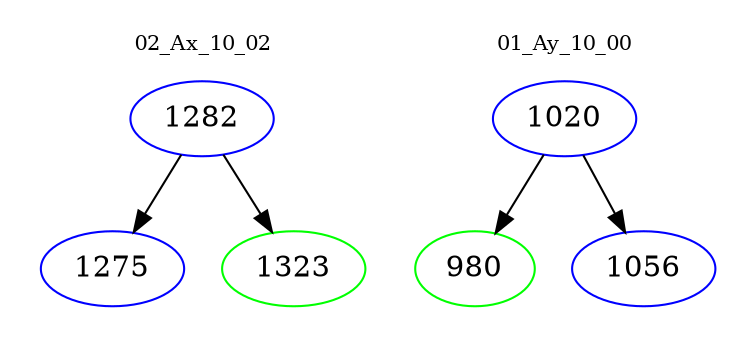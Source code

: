 digraph{
subgraph cluster_0 {
color = white
label = "02_Ax_10_02";
fontsize=10;
T0_1282 [label="1282", color="blue"]
T0_1282 -> T0_1275 [color="black"]
T0_1275 [label="1275", color="blue"]
T0_1282 -> T0_1323 [color="black"]
T0_1323 [label="1323", color="green"]
}
subgraph cluster_1 {
color = white
label = "01_Ay_10_00";
fontsize=10;
T1_1020 [label="1020", color="blue"]
T1_1020 -> T1_980 [color="black"]
T1_980 [label="980", color="green"]
T1_1020 -> T1_1056 [color="black"]
T1_1056 [label="1056", color="blue"]
}
}
